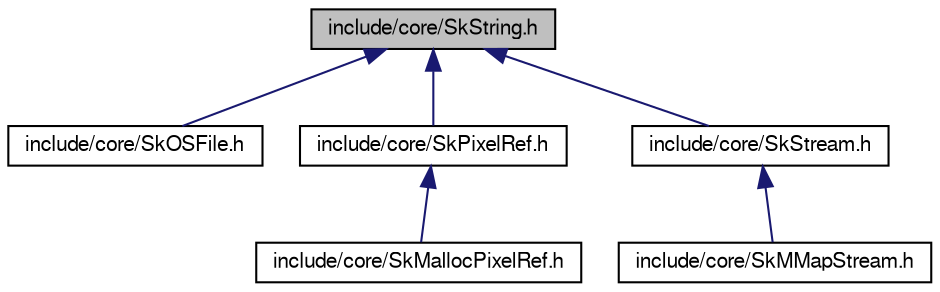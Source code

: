digraph G
{
  edge [fontname="FreeSans",fontsize="10",labelfontname="FreeSans",labelfontsize="10"];
  node [fontname="FreeSans",fontsize="10",shape=record];
  Node1 [label="include/core/SkString.h",height=0.2,width=0.4,color="black", fillcolor="grey75", style="filled" fontcolor="black"];
  Node1 -> Node2 [dir=back,color="midnightblue",fontsize="10",style="solid",fontname="FreeSans"];
  Node2 [label="include/core/SkOSFile.h",height=0.2,width=0.4,color="black", fillcolor="white", style="filled",URL="$_sk_o_s_file_8h.html"];
  Node1 -> Node3 [dir=back,color="midnightblue",fontsize="10",style="solid",fontname="FreeSans"];
  Node3 [label="include/core/SkPixelRef.h",height=0.2,width=0.4,color="black", fillcolor="white", style="filled",URL="$_sk_pixel_ref_8h.html"];
  Node3 -> Node4 [dir=back,color="midnightblue",fontsize="10",style="solid",fontname="FreeSans"];
  Node4 [label="include/core/SkMallocPixelRef.h",height=0.2,width=0.4,color="black", fillcolor="white", style="filled",URL="$_sk_malloc_pixel_ref_8h.html"];
  Node1 -> Node5 [dir=back,color="midnightblue",fontsize="10",style="solid",fontname="FreeSans"];
  Node5 [label="include/core/SkStream.h",height=0.2,width=0.4,color="black", fillcolor="white", style="filled",URL="$_sk_stream_8h.html"];
  Node5 -> Node6 [dir=back,color="midnightblue",fontsize="10",style="solid",fontname="FreeSans"];
  Node6 [label="include/core/SkMMapStream.h",height=0.2,width=0.4,color="black", fillcolor="white", style="filled",URL="$_sk_m_map_stream_8h.html"];
}
